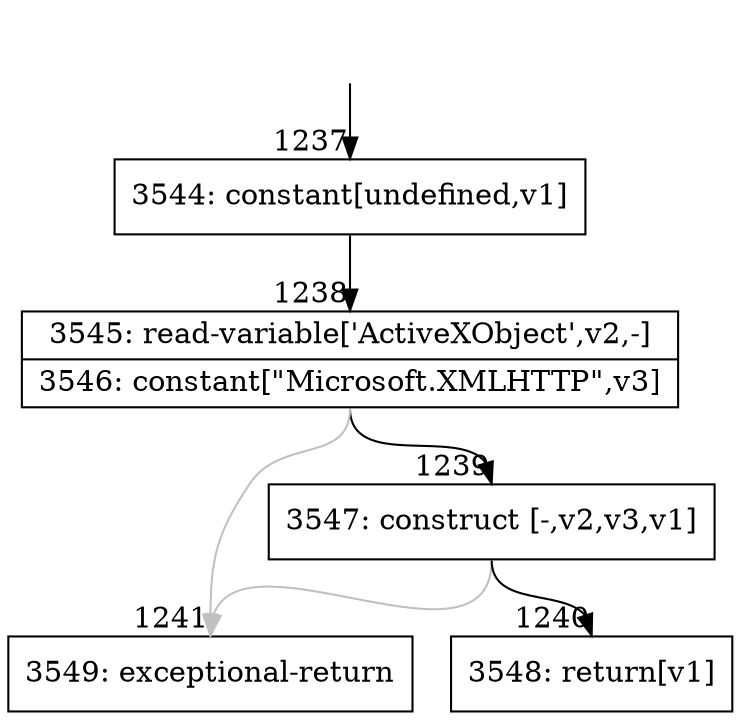 digraph {
rankdir="TD"
BB_entry92[shape=none,label=""];
BB_entry92 -> BB1237 [tailport=s, headport=n, headlabel="    1237"]
BB1237 [shape=record label="{3544: constant[undefined,v1]}" ] 
BB1237 -> BB1238 [tailport=s, headport=n, headlabel="      1238"]
BB1238 [shape=record label="{3545: read-variable['ActiveXObject',v2,-]|3546: constant[\"Microsoft.XMLHTTP\",v3]}" ] 
BB1238 -> BB1239 [tailport=s, headport=n, headlabel="      1239"]
BB1238 -> BB1241 [tailport=s, headport=n, color=gray, headlabel="      1241"]
BB1239 [shape=record label="{3547: construct [-,v2,v3,v1]}" ] 
BB1239 -> BB1240 [tailport=s, headport=n, headlabel="      1240"]
BB1239 -> BB1241 [tailport=s, headport=n, color=gray]
BB1240 [shape=record label="{3548: return[v1]}" ] 
BB1241 [shape=record label="{3549: exceptional-return}" ] 
//#$~ 1183
}
